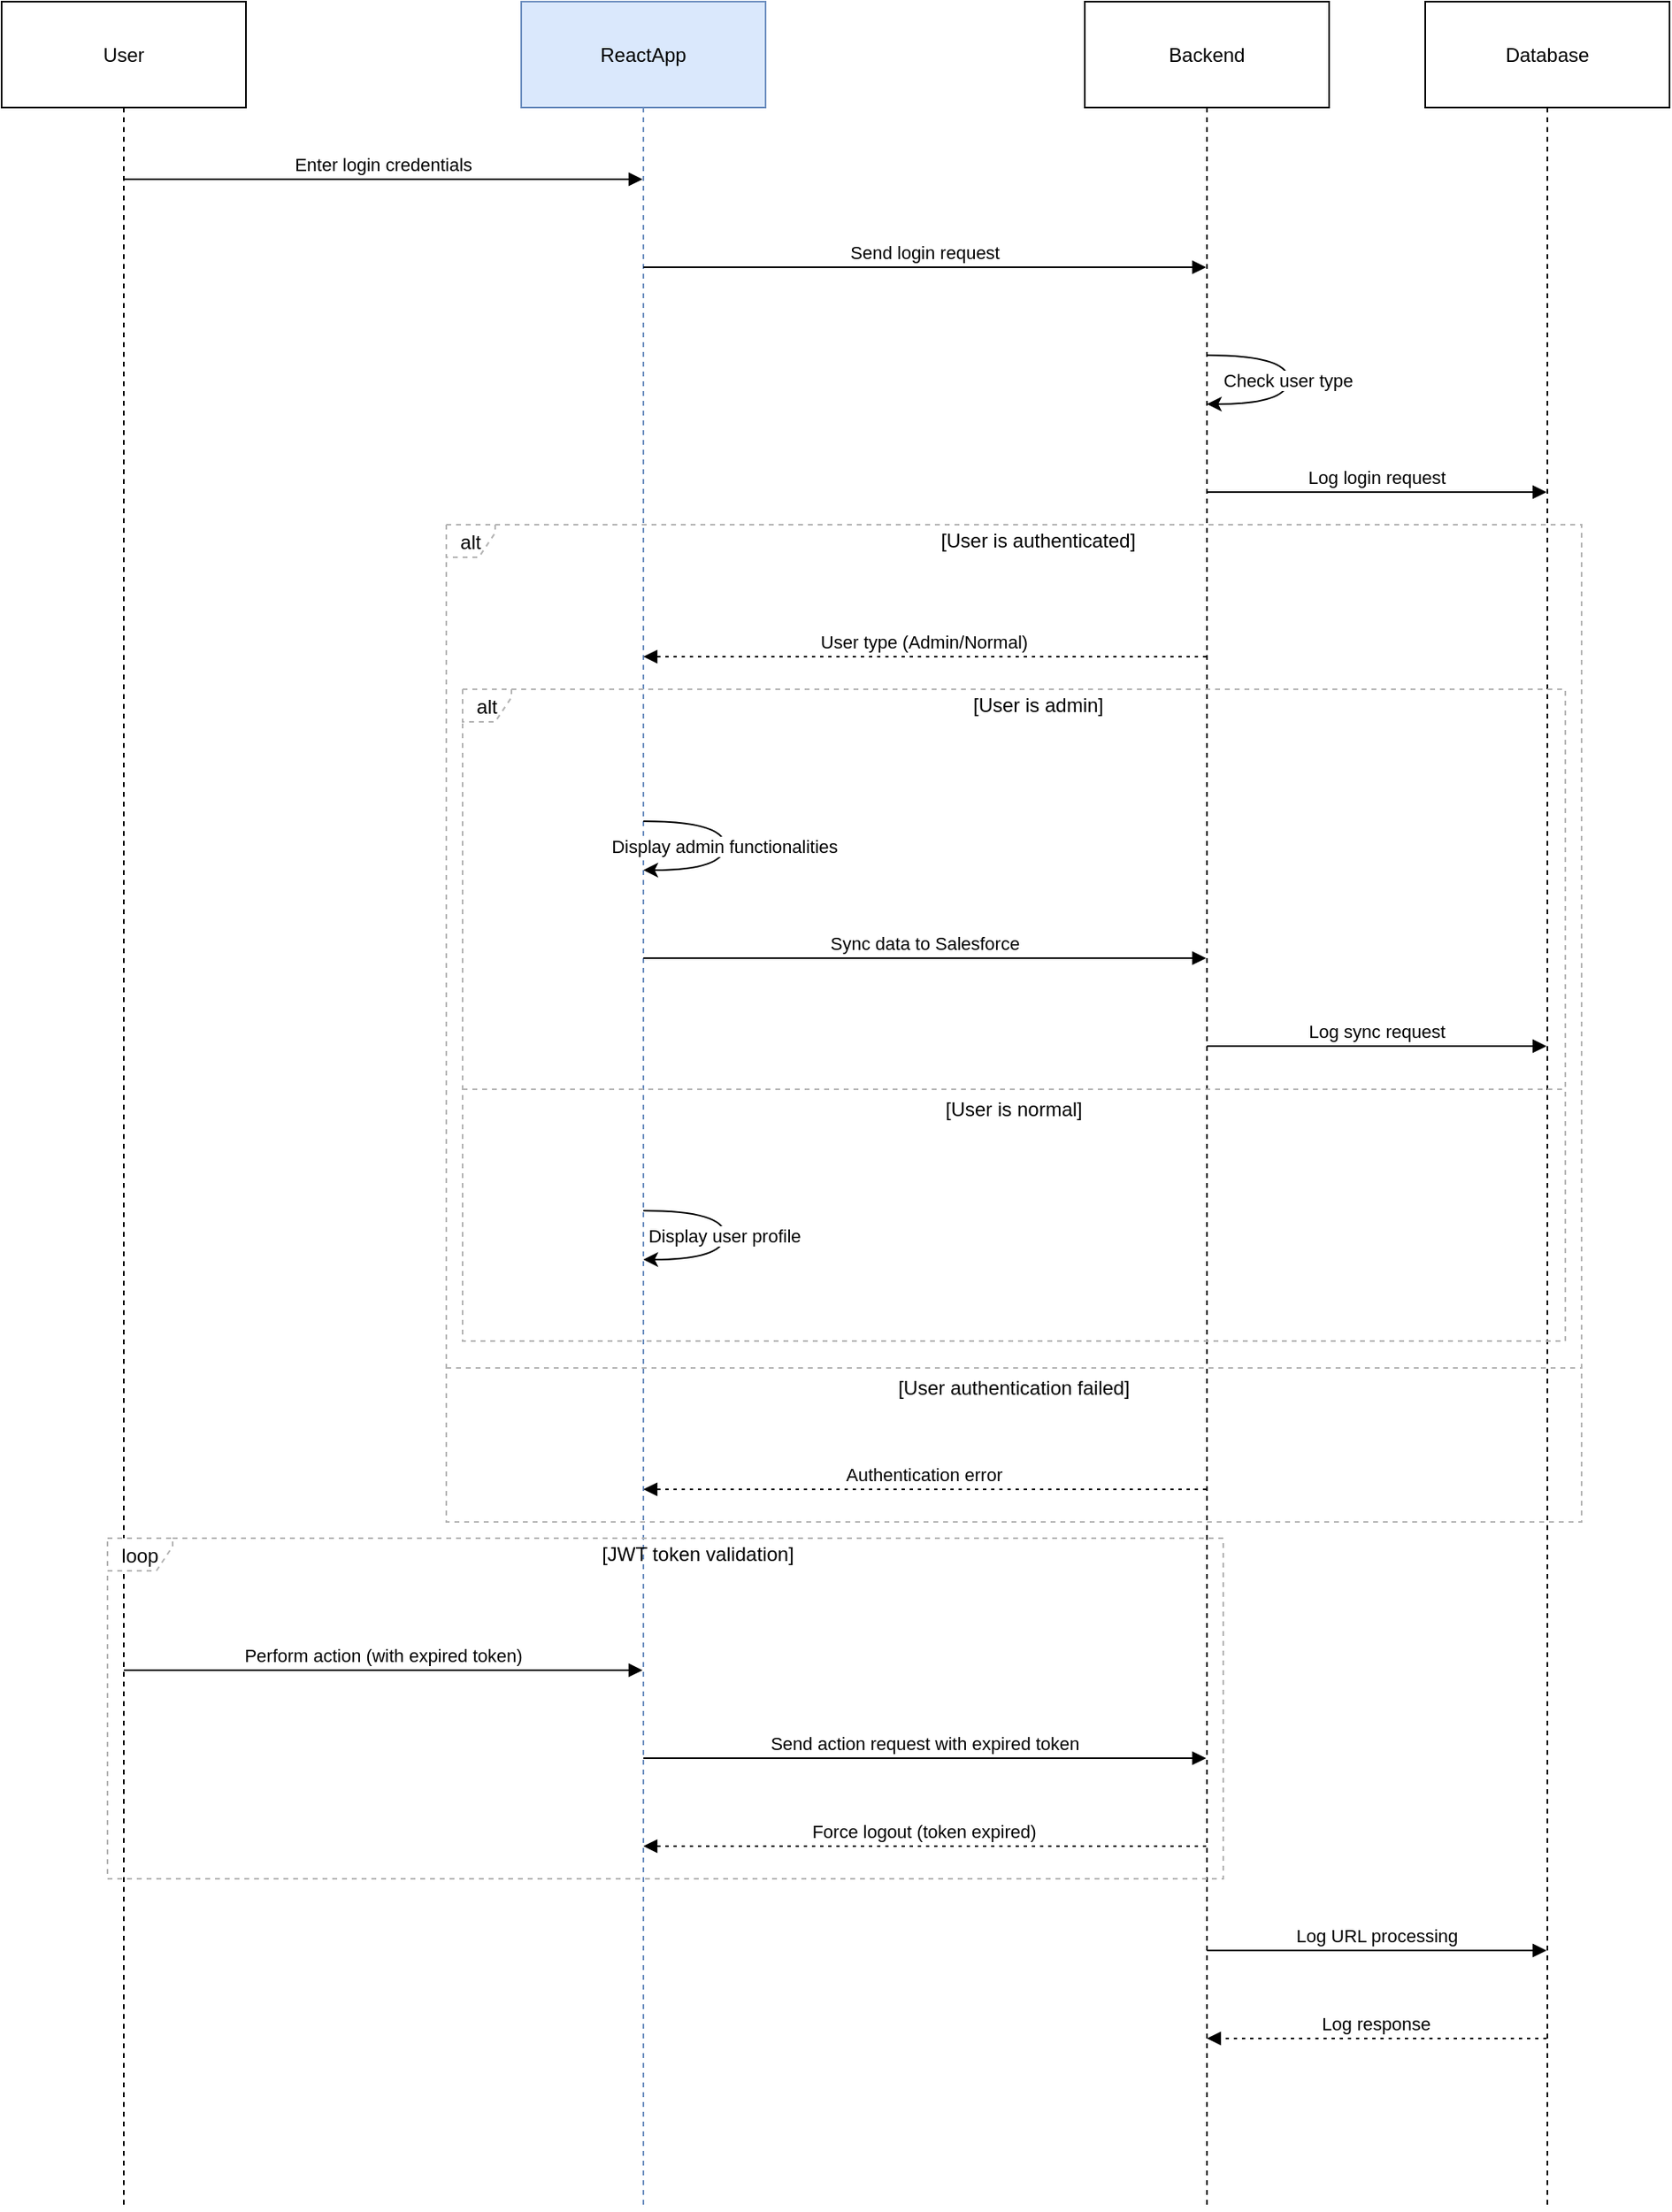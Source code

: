 <mxfile version="24.2.2" type="github">
  <diagram id="C5RBs43oDa-KdzZeNtuy" name="Page-1">
    <mxGraphModel dx="1050" dy="557" grid="1" gridSize="10" guides="1" tooltips="1" connect="1" arrows="1" fold="1" page="1" pageScale="1" pageWidth="827" pageHeight="1169" math="0" shadow="0">
      <root>
        <mxCell id="WIyWlLk6GJQsqaUBKTNV-0" />
        <mxCell id="WIyWlLk6GJQsqaUBKTNV-1" parent="WIyWlLk6GJQsqaUBKTNV-0" />
        <mxCell id="RDx9U8Zktr910mlL7_Or-173" value="User" style="shape=umlLifeline;perimeter=lifelinePerimeter;whiteSpace=wrap;container=1;dropTarget=0;collapsible=0;recursiveResize=0;outlineConnect=0;portConstraint=eastwest;newEdgeStyle={&quot;edgeStyle&quot;:&quot;elbowEdgeStyle&quot;,&quot;elbow&quot;:&quot;vertical&quot;,&quot;curved&quot;:0,&quot;rounded&quot;:0};size=65;" vertex="1" parent="WIyWlLk6GJQsqaUBKTNV-1">
          <mxGeometry x="20" y="20" width="150" height="1355" as="geometry" />
        </mxCell>
        <mxCell id="RDx9U8Zktr910mlL7_Or-174" value="ReactApp" style="shape=umlLifeline;perimeter=lifelinePerimeter;whiteSpace=wrap;container=1;dropTarget=0;collapsible=0;recursiveResize=0;outlineConnect=0;portConstraint=eastwest;newEdgeStyle={&quot;edgeStyle&quot;:&quot;elbowEdgeStyle&quot;,&quot;elbow&quot;:&quot;vertical&quot;,&quot;curved&quot;:0,&quot;rounded&quot;:0};size=65;fillColor=#dae8fc;strokeColor=#6c8ebf;" vertex="1" parent="WIyWlLk6GJQsqaUBKTNV-1">
          <mxGeometry x="339" y="20" width="150" height="1355" as="geometry" />
        </mxCell>
        <mxCell id="RDx9U8Zktr910mlL7_Or-175" value="Backend" style="shape=umlLifeline;perimeter=lifelinePerimeter;whiteSpace=wrap;container=1;dropTarget=0;collapsible=0;recursiveResize=0;outlineConnect=0;portConstraint=eastwest;newEdgeStyle={&quot;edgeStyle&quot;:&quot;elbowEdgeStyle&quot;,&quot;elbow&quot;:&quot;vertical&quot;,&quot;curved&quot;:0,&quot;rounded&quot;:0};size=65;" vertex="1" parent="WIyWlLk6GJQsqaUBKTNV-1">
          <mxGeometry x="685" y="20" width="150" height="1355" as="geometry" />
        </mxCell>
        <mxCell id="RDx9U8Zktr910mlL7_Or-176" value="Database" style="shape=umlLifeline;perimeter=lifelinePerimeter;whiteSpace=wrap;container=1;dropTarget=0;collapsible=0;recursiveResize=0;outlineConnect=0;portConstraint=eastwest;newEdgeStyle={&quot;edgeStyle&quot;:&quot;elbowEdgeStyle&quot;,&quot;elbow&quot;:&quot;vertical&quot;,&quot;curved&quot;:0,&quot;rounded&quot;:0};size=65;" vertex="1" parent="WIyWlLk6GJQsqaUBKTNV-1">
          <mxGeometry x="894" y="20" width="150" height="1355" as="geometry" />
        </mxCell>
        <mxCell id="RDx9U8Zktr910mlL7_Or-177" value="alt" style="shape=umlFrame;dashed=1;pointerEvents=0;dropTarget=0;strokeColor=#B3B3B3;height=20;width=30" vertex="1" parent="WIyWlLk6GJQsqaUBKTNV-1">
          <mxGeometry x="303" y="442" width="677" height="400" as="geometry" />
        </mxCell>
        <mxCell id="RDx9U8Zktr910mlL7_Or-178" value="[User is admin]" style="text;strokeColor=none;fillColor=none;align=center;verticalAlign=middle;whiteSpace=wrap;" vertex="1" parent="RDx9U8Zktr910mlL7_Or-177">
          <mxGeometry x="30" width="647" height="20" as="geometry" />
        </mxCell>
        <mxCell id="RDx9U8Zktr910mlL7_Or-179" value="[User is normal]" style="shape=line;dashed=1;whiteSpace=wrap;verticalAlign=top;labelPosition=center;verticalLabelPosition=middle;align=center;strokeColor=#B3B3B3;" vertex="1" parent="RDx9U8Zktr910mlL7_Or-177">
          <mxGeometry y="244" width="677" height="3" as="geometry" />
        </mxCell>
        <mxCell id="RDx9U8Zktr910mlL7_Or-180" value="alt" style="shape=umlFrame;dashed=1;pointerEvents=0;dropTarget=0;strokeColor=#B3B3B3;height=20;width=30" vertex="1" parent="WIyWlLk6GJQsqaUBKTNV-1">
          <mxGeometry x="293" y="341" width="697" height="612" as="geometry" />
        </mxCell>
        <mxCell id="RDx9U8Zktr910mlL7_Or-181" value="[User is authenticated]" style="text;strokeColor=none;fillColor=none;align=center;verticalAlign=middle;whiteSpace=wrap;" vertex="1" parent="RDx9U8Zktr910mlL7_Or-180">
          <mxGeometry x="30" width="667" height="20" as="geometry" />
        </mxCell>
        <mxCell id="RDx9U8Zktr910mlL7_Or-182" value="[User authentication failed]" style="shape=line;dashed=1;whiteSpace=wrap;verticalAlign=top;labelPosition=center;verticalLabelPosition=middle;align=center;strokeColor=#B3B3B3;" vertex="1" parent="RDx9U8Zktr910mlL7_Or-180">
          <mxGeometry y="516" width="697" height="3" as="geometry" />
        </mxCell>
        <mxCell id="RDx9U8Zktr910mlL7_Or-183" value="loop" style="shape=umlFrame;dashed=1;pointerEvents=0;dropTarget=0;strokeColor=#B3B3B3;height=20;width=40" vertex="1" parent="WIyWlLk6GJQsqaUBKTNV-1">
          <mxGeometry x="85" y="963" width="685" height="209" as="geometry" />
        </mxCell>
        <mxCell id="RDx9U8Zktr910mlL7_Or-184" value="[JWT token validation]" style="text;strokeColor=none;fillColor=none;align=center;verticalAlign=middle;whiteSpace=wrap;" vertex="1" parent="RDx9U8Zktr910mlL7_Or-183">
          <mxGeometry x="40" width="645" height="20" as="geometry" />
        </mxCell>
        <mxCell id="RDx9U8Zktr910mlL7_Or-185" value="Enter login credentials" style="verticalAlign=bottom;endArrow=block;edgeStyle=elbowEdgeStyle;elbow=vertical;curved=0;rounded=0;" edge="1" parent="WIyWlLk6GJQsqaUBKTNV-1" source="RDx9U8Zktr910mlL7_Or-173" target="RDx9U8Zktr910mlL7_Or-174">
          <mxGeometry relative="1" as="geometry">
            <Array as="points">
              <mxPoint x="265" y="129" />
            </Array>
          </mxGeometry>
        </mxCell>
        <mxCell id="RDx9U8Zktr910mlL7_Or-186" value="Send login request" style="verticalAlign=bottom;endArrow=block;edgeStyle=elbowEdgeStyle;elbow=vertical;curved=0;rounded=0;" edge="1" parent="WIyWlLk6GJQsqaUBKTNV-1" source="RDx9U8Zktr910mlL7_Or-174" target="RDx9U8Zktr910mlL7_Or-175">
          <mxGeometry relative="1" as="geometry">
            <Array as="points">
              <mxPoint x="597" y="183" />
            </Array>
          </mxGeometry>
        </mxCell>
        <mxCell id="RDx9U8Zktr910mlL7_Or-187" value="Check user type" style="curved=1;rounded=0;" edge="1" parent="WIyWlLk6GJQsqaUBKTNV-1" source="RDx9U8Zktr910mlL7_Or-175" target="RDx9U8Zktr910mlL7_Or-175">
          <mxGeometry relative="1" as="geometry">
            <Array as="points">
              <mxPoint x="810" y="237" />
              <mxPoint x="810" y="267" />
            </Array>
          </mxGeometry>
        </mxCell>
        <mxCell id="RDx9U8Zktr910mlL7_Or-188" value="Log login request" style="verticalAlign=bottom;endArrow=block;edgeStyle=elbowEdgeStyle;elbow=vertical;curved=0;rounded=0;" edge="1" parent="WIyWlLk6GJQsqaUBKTNV-1" source="RDx9U8Zktr910mlL7_Or-175" target="RDx9U8Zktr910mlL7_Or-176">
          <mxGeometry relative="1" as="geometry">
            <Array as="points">
              <mxPoint x="875" y="321" />
            </Array>
          </mxGeometry>
        </mxCell>
        <mxCell id="RDx9U8Zktr910mlL7_Or-189" value="User type (Admin/Normal)" style="verticalAlign=bottom;endArrow=block;edgeStyle=elbowEdgeStyle;elbow=vertical;curved=0;rounded=0;dashed=1;dashPattern=2 3;" edge="1" parent="WIyWlLk6GJQsqaUBKTNV-1" source="RDx9U8Zktr910mlL7_Or-175" target="RDx9U8Zktr910mlL7_Or-174">
          <mxGeometry relative="1" as="geometry">
            <Array as="points">
              <mxPoint x="597" y="422" />
            </Array>
          </mxGeometry>
        </mxCell>
        <mxCell id="RDx9U8Zktr910mlL7_Or-190" value="Display admin functionalities" style="curved=1;rounded=0;" edge="1" parent="WIyWlLk6GJQsqaUBKTNV-1" source="RDx9U8Zktr910mlL7_Or-174" target="RDx9U8Zktr910mlL7_Or-174">
          <mxGeometry relative="1" as="geometry">
            <Array as="points">
              <mxPoint x="464" y="523" />
              <mxPoint x="464" y="553" />
            </Array>
          </mxGeometry>
        </mxCell>
        <mxCell id="RDx9U8Zktr910mlL7_Or-191" value="Sync data to Salesforce" style="verticalAlign=bottom;endArrow=block;edgeStyle=elbowEdgeStyle;elbow=vertical;curved=0;rounded=0;" edge="1" parent="WIyWlLk6GJQsqaUBKTNV-1" source="RDx9U8Zktr910mlL7_Or-174" target="RDx9U8Zktr910mlL7_Or-175">
          <mxGeometry relative="1" as="geometry">
            <Array as="points">
              <mxPoint x="597" y="607" />
            </Array>
          </mxGeometry>
        </mxCell>
        <mxCell id="RDx9U8Zktr910mlL7_Or-192" value="Log sync request" style="verticalAlign=bottom;endArrow=block;edgeStyle=elbowEdgeStyle;elbow=vertical;curved=0;rounded=0;" edge="1" parent="WIyWlLk6GJQsqaUBKTNV-1" source="RDx9U8Zktr910mlL7_Or-175" target="RDx9U8Zktr910mlL7_Or-176">
          <mxGeometry relative="1" as="geometry">
            <Array as="points">
              <mxPoint x="875" y="661" />
            </Array>
          </mxGeometry>
        </mxCell>
        <mxCell id="RDx9U8Zktr910mlL7_Or-193" value="Display user profile" style="curved=1;rounded=0;" edge="1" parent="WIyWlLk6GJQsqaUBKTNV-1" source="RDx9U8Zktr910mlL7_Or-174" target="RDx9U8Zktr910mlL7_Or-174">
          <mxGeometry relative="1" as="geometry">
            <Array as="points">
              <mxPoint x="464" y="762" />
              <mxPoint x="464" y="792" />
            </Array>
          </mxGeometry>
        </mxCell>
        <mxCell id="RDx9U8Zktr910mlL7_Or-194" value="Authentication error" style="verticalAlign=bottom;endArrow=block;edgeStyle=elbowEdgeStyle;elbow=vertical;curved=0;rounded=0;dashed=1;dashPattern=2 3;" edge="1" parent="WIyWlLk6GJQsqaUBKTNV-1" source="RDx9U8Zktr910mlL7_Or-175" target="RDx9U8Zktr910mlL7_Or-174">
          <mxGeometry relative="1" as="geometry">
            <Array as="points">
              <mxPoint x="597" y="933" />
            </Array>
          </mxGeometry>
        </mxCell>
        <mxCell id="RDx9U8Zktr910mlL7_Or-195" value="Perform action (with expired token)" style="verticalAlign=bottom;endArrow=block;edgeStyle=elbowEdgeStyle;elbow=vertical;curved=0;rounded=0;" edge="1" parent="WIyWlLk6GJQsqaUBKTNV-1" source="RDx9U8Zktr910mlL7_Or-173" target="RDx9U8Zktr910mlL7_Or-174">
          <mxGeometry relative="1" as="geometry">
            <Array as="points">
              <mxPoint x="265" y="1044" />
            </Array>
          </mxGeometry>
        </mxCell>
        <mxCell id="RDx9U8Zktr910mlL7_Or-196" value="Send action request with expired token" style="verticalAlign=bottom;endArrow=block;edgeStyle=elbowEdgeStyle;elbow=vertical;curved=0;rounded=0;" edge="1" parent="WIyWlLk6GJQsqaUBKTNV-1" source="RDx9U8Zktr910mlL7_Or-174" target="RDx9U8Zktr910mlL7_Or-175">
          <mxGeometry relative="1" as="geometry">
            <Array as="points">
              <mxPoint x="597" y="1098" />
            </Array>
          </mxGeometry>
        </mxCell>
        <mxCell id="RDx9U8Zktr910mlL7_Or-197" value="Force logout (token expired)" style="verticalAlign=bottom;endArrow=block;edgeStyle=elbowEdgeStyle;elbow=vertical;curved=0;rounded=0;dashed=1;dashPattern=2 3;" edge="1" parent="WIyWlLk6GJQsqaUBKTNV-1" source="RDx9U8Zktr910mlL7_Or-175" target="RDx9U8Zktr910mlL7_Or-174">
          <mxGeometry relative="1" as="geometry">
            <Array as="points">
              <mxPoint x="597" y="1152" />
            </Array>
          </mxGeometry>
        </mxCell>
        <mxCell id="RDx9U8Zktr910mlL7_Or-198" value="Log URL processing" style="verticalAlign=bottom;endArrow=block;edgeStyle=elbowEdgeStyle;elbow=vertical;curved=0;rounded=0;" edge="1" parent="WIyWlLk6GJQsqaUBKTNV-1" source="RDx9U8Zktr910mlL7_Or-175" target="RDx9U8Zktr910mlL7_Or-176">
          <mxGeometry relative="1" as="geometry">
            <Array as="points">
              <mxPoint x="875" y="1216" />
            </Array>
          </mxGeometry>
        </mxCell>
        <mxCell id="RDx9U8Zktr910mlL7_Or-199" value="Log response" style="verticalAlign=bottom;endArrow=block;edgeStyle=elbowEdgeStyle;elbow=vertical;curved=0;rounded=0;dashed=1;dashPattern=2 3;" edge="1" parent="WIyWlLk6GJQsqaUBKTNV-1" source="RDx9U8Zktr910mlL7_Or-176" target="RDx9U8Zktr910mlL7_Or-175">
          <mxGeometry relative="1" as="geometry">
            <Array as="points">
              <mxPoint x="875" y="1270" />
            </Array>
          </mxGeometry>
        </mxCell>
      </root>
    </mxGraphModel>
  </diagram>
</mxfile>
